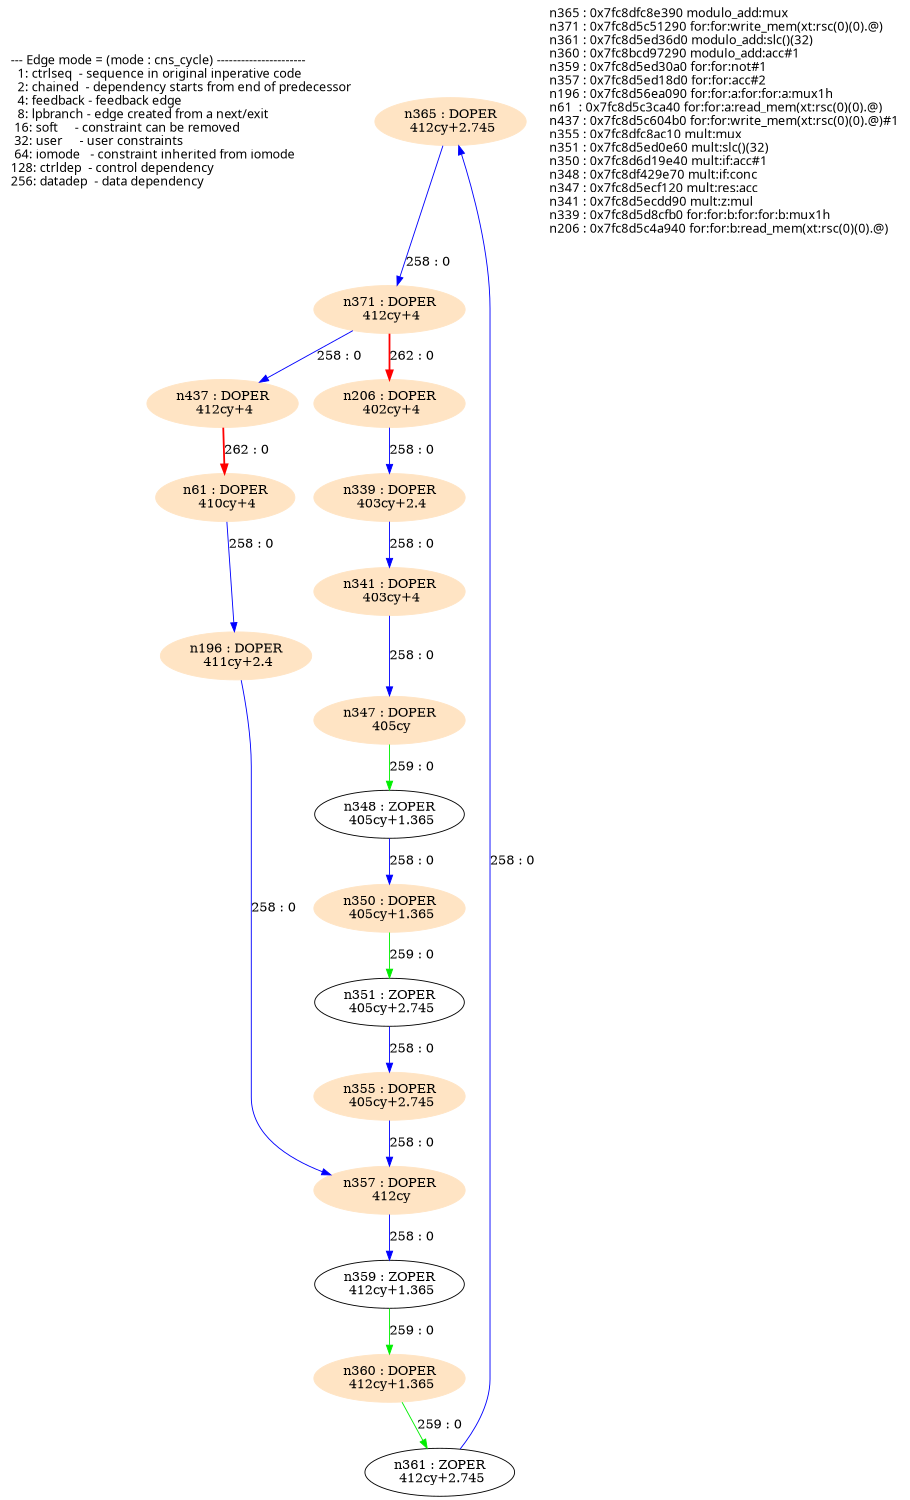 digraph G {
  size="7.5,10"; center=true; ratio=auto;
  m1[fontname=Fixed,labeljust=left,label="--- Edge mode = (mode : cns_cycle) ----------------------\l  1: ctrlseq  - sequence in original inperative code     \l  2: chained  - dependency starts from end of predecessor\l  4: feedback - feedback edge                            \l  8: lpbranch - edge created from a next/exit            \l 16: soft     - constraint can be removed                \l 32: user     - user constraints                         \l 64: iomode   - constraint inherited from iomode         \l128: ctrldep  - control dependency                       \l256: datadep  - data dependency                          \l",shape=none];
  n365[label="n365 : DOPER\n 412cy+2.745\n",shape=ellipse,style=filled,color=bisque];
  n371[label="n371 : DOPER\n 412cy+4\n",shape=ellipse,style=filled,color=bisque];
  n361[label="n361 : ZOPER\n 412cy+2.745\n",shape=ellipse];
  n360[label="n360 : DOPER\n 412cy+1.365\n",shape=ellipse,style=filled,color=bisque];
  n359[label="n359 : ZOPER\n 412cy+1.365\n",shape=ellipse];
  n357[label="n357 : DOPER\n 412cy\n",shape=ellipse,style=filled,color=bisque];
  n196[label="n196 : DOPER\n 411cy+2.4\n",shape=ellipse,style=filled,color=bisque];
  n61[label="n61 : DOPER\n 410cy+4\n",shape=ellipse,style=filled,color=bisque];
  n437[label="n437 : DOPER\n 412cy+4\n",shape=ellipse,style=filled,color=bisque];
  n355[label="n355 : DOPER\n 405cy+2.745\n",shape=ellipse,style=filled,color=bisque];
  n351[label="n351 : ZOPER\n 405cy+2.745\n",shape=ellipse];
  n350[label="n350 : DOPER\n 405cy+1.365\n",shape=ellipse,style=filled,color=bisque];
  n348[label="n348 : ZOPER\n 405cy+1.365\n",shape=ellipse];
  n347[label="n347 : DOPER\n 405cy\n",shape=ellipse,style=filled,color=bisque];
  n341[label="n341 : DOPER\n 403cy+4\n",shape=ellipse,style=filled,color=bisque];
  n339[label="n339 : DOPER\n 403cy+2.4\n",shape=ellipse,style=filled,color=bisque];
  n206[label="n206 : DOPER\n 402cy+4\n",shape=ellipse,style=filled,color=bisque];
  m2[fontname=Fixed,labeljust=left,label="n365 : 0x7fc8dfc8e390 modulo_add:mux\ln371 : 0x7fc8d5c51290 for:for:write_mem(xt:rsc(0)(0).@)\ln361 : 0x7fc8d5ed36d0 modulo_add:slc()(32)\ln360 : 0x7fc8bcd97290 modulo_add:acc#1\ln359 : 0x7fc8d5ed30a0 for:for:not#1\ln357 : 0x7fc8d5ed18d0 for:for:acc#2\ln196 : 0x7fc8d56ea090 for:for:a:for:for:a:mux1h\ln61  : 0x7fc8d5c3ca40 for:for:a:read_mem(xt:rsc(0)(0).@)\ln437 : 0x7fc8d5c604b0 for:for:write_mem(xt:rsc(0)(0).@)#1\ln355 : 0x7fc8dfc8ac10 mult:mux\ln351 : 0x7fc8d5ed0e60 mult:slc()(32)\ln350 : 0x7fc8d6d19e40 mult:if:acc#1\ln348 : 0x7fc8df429e70 mult:if:conc\ln347 : 0x7fc8d5ecf120 mult:res:acc\ln341 : 0x7fc8d5ecdd90 mult:z:mul\ln339 : 0x7fc8d5d8cfb0 for:for:b:for:for:b:mux1h\ln206 : 0x7fc8d5c4a940 for:for:b:read_mem(xt:rsc(0)(0).@)\l",shape=none];
  n365 -> n371[label="258 : 0",color=blue];
  n361 -> n365[label="258 : 0",color=blue];
  n360 -> n361[label="259 : 0",color=green2];
  n359 -> n360[label="259 : 0",color=green2];
  n357 -> n359[label="258 : 0",color=blue];
  n196 -> n357[label="258 : 0",color=blue];
  n61 -> n196[label="258 : 0",color=blue];
  n437 -> n61[label="262 : 0",color=red, style=bold];
  n371 -> n437[label="258 : 0",color=blue];
  n355 -> n357[label="258 : 0",color=blue];
  n351 -> n355[label="258 : 0",color=blue];
  n350 -> n351[label="259 : 0",color=green2];
  n348 -> n350[label="258 : 0",color=blue];
  n347 -> n348[label="259 : 0",color=green2];
  n341 -> n347[label="258 : 0",color=blue];
  n339 -> n341[label="258 : 0",color=blue];
  n206 -> n339[label="258 : 0",color=blue];
  n371 -> n206[label="262 : 0",color=red, style=bold];
}

